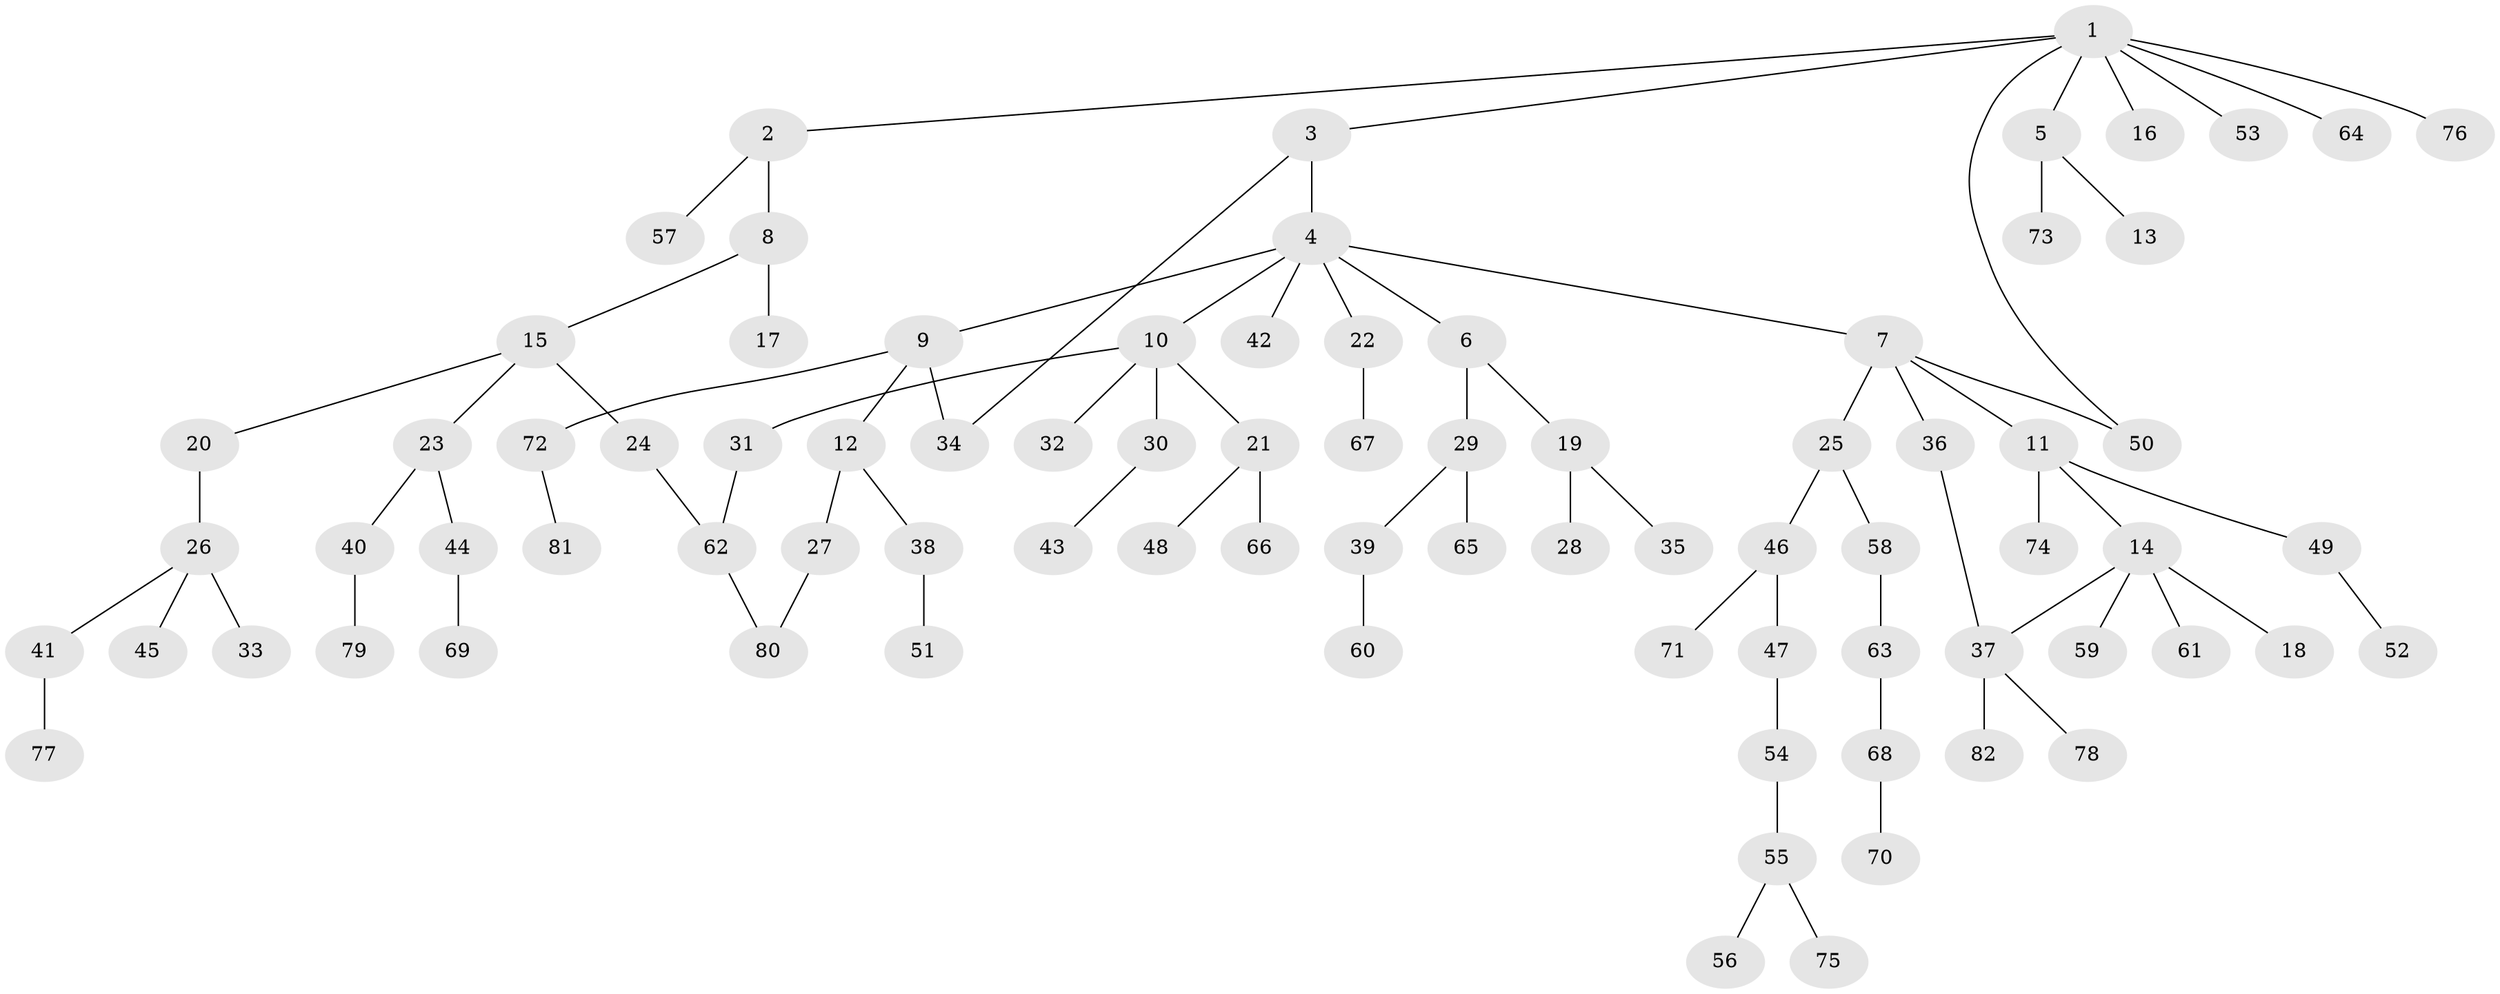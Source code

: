 // Generated by graph-tools (version 1.1) at 2025/10/02/27/25 16:10:56]
// undirected, 82 vertices, 86 edges
graph export_dot {
graph [start="1"]
  node [color=gray90,style=filled];
  1;
  2;
  3;
  4;
  5;
  6;
  7;
  8;
  9;
  10;
  11;
  12;
  13;
  14;
  15;
  16;
  17;
  18;
  19;
  20;
  21;
  22;
  23;
  24;
  25;
  26;
  27;
  28;
  29;
  30;
  31;
  32;
  33;
  34;
  35;
  36;
  37;
  38;
  39;
  40;
  41;
  42;
  43;
  44;
  45;
  46;
  47;
  48;
  49;
  50;
  51;
  52;
  53;
  54;
  55;
  56;
  57;
  58;
  59;
  60;
  61;
  62;
  63;
  64;
  65;
  66;
  67;
  68;
  69;
  70;
  71;
  72;
  73;
  74;
  75;
  76;
  77;
  78;
  79;
  80;
  81;
  82;
  1 -- 2;
  1 -- 3;
  1 -- 5;
  1 -- 16;
  1 -- 50;
  1 -- 53;
  1 -- 64;
  1 -- 76;
  2 -- 8;
  2 -- 57;
  3 -- 4;
  3 -- 34;
  4 -- 6;
  4 -- 7;
  4 -- 9;
  4 -- 10;
  4 -- 22;
  4 -- 42;
  5 -- 13;
  5 -- 73;
  6 -- 19;
  6 -- 29;
  7 -- 11;
  7 -- 25;
  7 -- 36;
  7 -- 50;
  8 -- 15;
  8 -- 17;
  9 -- 12;
  9 -- 72;
  9 -- 34;
  10 -- 21;
  10 -- 30;
  10 -- 31;
  10 -- 32;
  11 -- 14;
  11 -- 49;
  11 -- 74;
  12 -- 27;
  12 -- 38;
  14 -- 18;
  14 -- 37;
  14 -- 59;
  14 -- 61;
  15 -- 20;
  15 -- 23;
  15 -- 24;
  19 -- 28;
  19 -- 35;
  20 -- 26;
  21 -- 48;
  21 -- 66;
  22 -- 67;
  23 -- 40;
  23 -- 44;
  24 -- 62;
  25 -- 46;
  25 -- 58;
  26 -- 33;
  26 -- 41;
  26 -- 45;
  27 -- 80;
  29 -- 39;
  29 -- 65;
  30 -- 43;
  31 -- 62;
  36 -- 37;
  37 -- 78;
  37 -- 82;
  38 -- 51;
  39 -- 60;
  40 -- 79;
  41 -- 77;
  44 -- 69;
  46 -- 47;
  46 -- 71;
  47 -- 54;
  49 -- 52;
  54 -- 55;
  55 -- 56;
  55 -- 75;
  58 -- 63;
  62 -- 80;
  63 -- 68;
  68 -- 70;
  72 -- 81;
}
